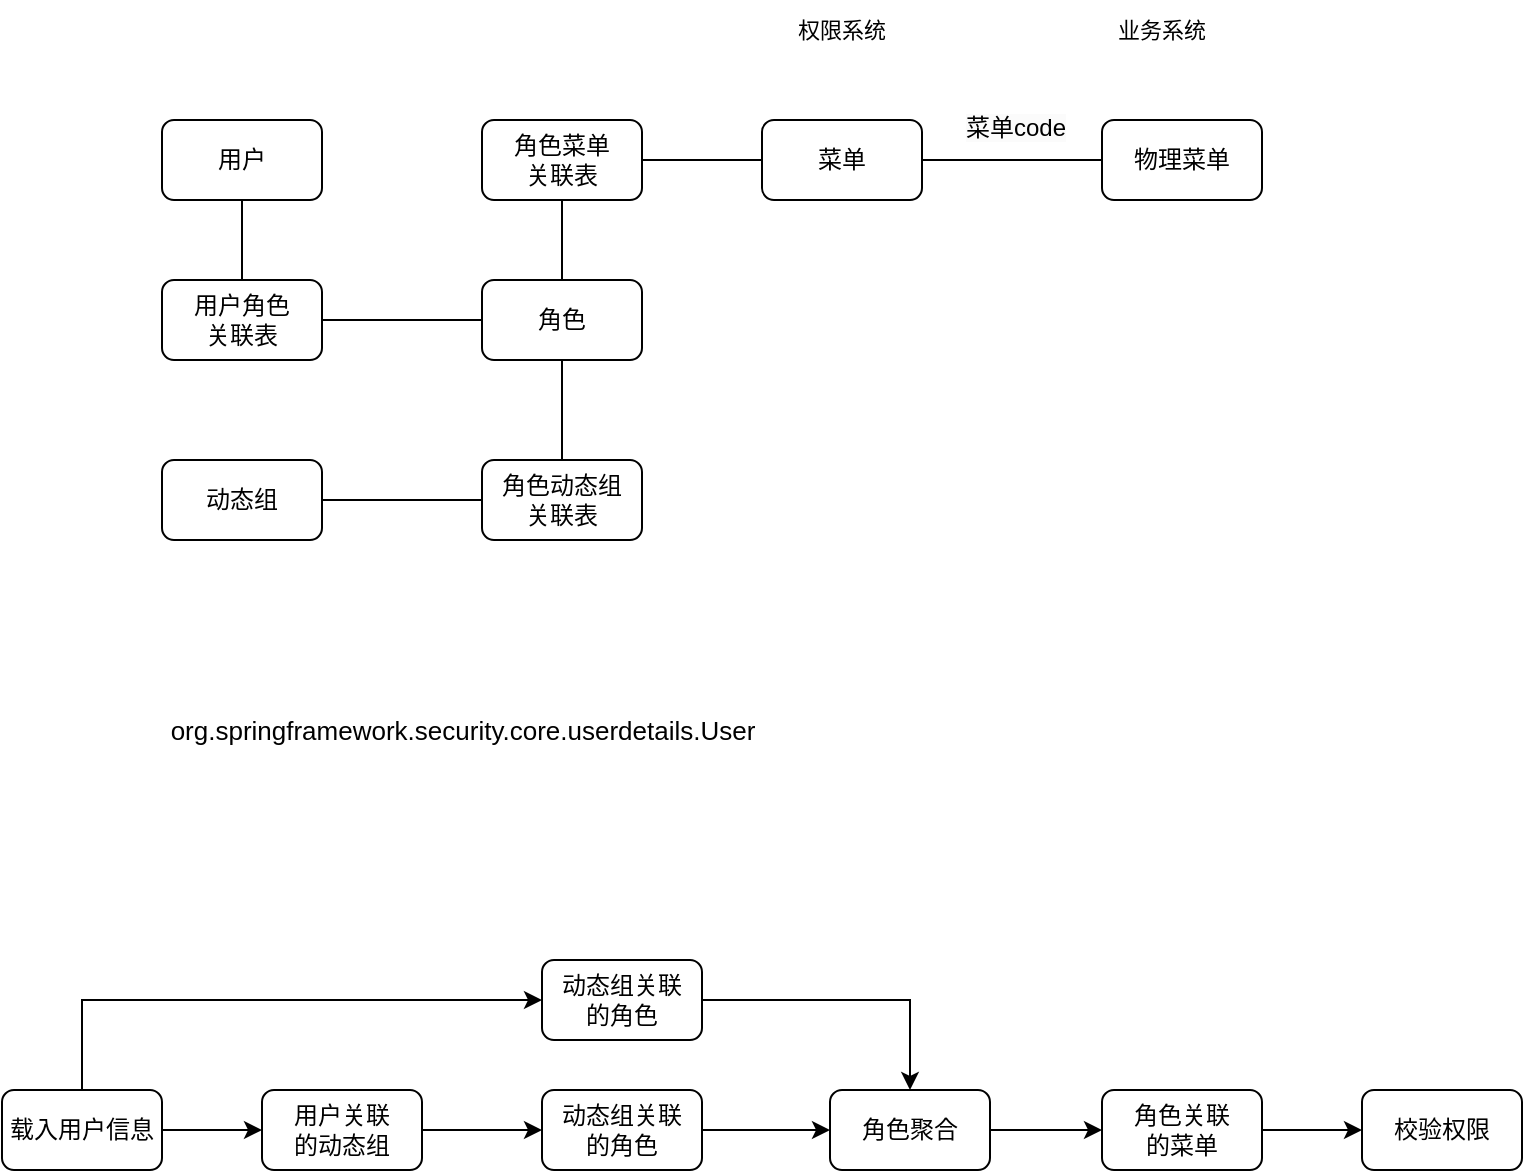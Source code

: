<mxfile version="24.7.8">
  <diagram name="Page-1" id="LKpJMUkqRbipSFp4o-rf">
    <mxGraphModel dx="1306" dy="835" grid="1" gridSize="10" guides="1" tooltips="1" connect="1" arrows="1" fold="1" page="1" pageScale="1" pageWidth="827" pageHeight="1169" math="0" shadow="0">
      <root>
        <mxCell id="0" />
        <mxCell id="1" parent="0" />
        <mxCell id="9fF-mX0wHtHAVdHUmGia-3" value="" style="edgeStyle=orthogonalEdgeStyle;rounded=0;orthogonalLoop=1;jettySize=auto;html=1;endArrow=none;endFill=0;" parent="1" source="9fF-mX0wHtHAVdHUmGia-1" target="9fF-mX0wHtHAVdHUmGia-2" edge="1">
          <mxGeometry relative="1" as="geometry" />
        </mxCell>
        <mxCell id="9fF-mX0wHtHAVdHUmGia-1" value="用户" style="rounded=1;whiteSpace=wrap;html=1;" parent="1" vertex="1">
          <mxGeometry x="80" y="80" width="80" height="40" as="geometry" />
        </mxCell>
        <mxCell id="9fF-mX0wHtHAVdHUmGia-5" value="" style="edgeStyle=orthogonalEdgeStyle;rounded=0;orthogonalLoop=1;jettySize=auto;html=1;endArrow=none;endFill=0;" parent="1" source="9fF-mX0wHtHAVdHUmGia-2" target="9fF-mX0wHtHAVdHUmGia-4" edge="1">
          <mxGeometry relative="1" as="geometry" />
        </mxCell>
        <mxCell id="9fF-mX0wHtHAVdHUmGia-2" value="用户角色&lt;br&gt;关联表" style="rounded=1;whiteSpace=wrap;html=1;" parent="1" vertex="1">
          <mxGeometry x="80" y="160" width="80" height="40" as="geometry" />
        </mxCell>
        <mxCell id="9fF-mX0wHtHAVdHUmGia-7" value="" style="edgeStyle=orthogonalEdgeStyle;shape=connector;rounded=0;orthogonalLoop=1;jettySize=auto;html=1;strokeColor=default;align=center;verticalAlign=middle;fontFamily=Helvetica;fontSize=11;fontColor=default;labelBackgroundColor=default;endArrow=none;endFill=0;" parent="1" source="9fF-mX0wHtHAVdHUmGia-4" target="9fF-mX0wHtHAVdHUmGia-6" edge="1">
          <mxGeometry relative="1" as="geometry" />
        </mxCell>
        <mxCell id="9fF-mX0wHtHAVdHUmGia-10" value="" style="edgeStyle=orthogonalEdgeStyle;shape=connector;rounded=0;orthogonalLoop=1;jettySize=auto;html=1;strokeColor=default;align=center;verticalAlign=middle;fontFamily=Helvetica;fontSize=11;fontColor=default;labelBackgroundColor=default;endArrow=none;endFill=0;" parent="1" source="9fF-mX0wHtHAVdHUmGia-4" target="9fF-mX0wHtHAVdHUmGia-2" edge="1">
          <mxGeometry relative="1" as="geometry" />
        </mxCell>
        <mxCell id="TPik0PLEabz_SIQZOe-N-2" value="" style="edgeStyle=orthogonalEdgeStyle;rounded=0;orthogonalLoop=1;jettySize=auto;html=1;endArrow=none;endFill=0;" edge="1" parent="1" source="9fF-mX0wHtHAVdHUmGia-4" target="TPik0PLEabz_SIQZOe-N-1">
          <mxGeometry relative="1" as="geometry" />
        </mxCell>
        <mxCell id="9fF-mX0wHtHAVdHUmGia-4" value="角色" style="rounded=1;whiteSpace=wrap;html=1;" parent="1" vertex="1">
          <mxGeometry x="240" y="160" width="80" height="40" as="geometry" />
        </mxCell>
        <mxCell id="9fF-mX0wHtHAVdHUmGia-9" value="" style="edgeStyle=orthogonalEdgeStyle;shape=connector;rounded=0;orthogonalLoop=1;jettySize=auto;html=1;strokeColor=default;align=center;verticalAlign=middle;fontFamily=Helvetica;fontSize=11;fontColor=default;labelBackgroundColor=default;endArrow=none;endFill=0;" parent="1" source="9fF-mX0wHtHAVdHUmGia-6" target="9fF-mX0wHtHAVdHUmGia-8" edge="1">
          <mxGeometry relative="1" as="geometry" />
        </mxCell>
        <mxCell id="9fF-mX0wHtHAVdHUmGia-6" value="角色菜单&lt;br&gt;关联表" style="rounded=1;whiteSpace=wrap;html=1;" parent="1" vertex="1">
          <mxGeometry x="240" y="80" width="80" height="40" as="geometry" />
        </mxCell>
        <mxCell id="9fF-mX0wHtHAVdHUmGia-12" value="" style="edgeStyle=orthogonalEdgeStyle;shape=connector;rounded=0;orthogonalLoop=1;jettySize=auto;html=1;strokeColor=default;align=center;verticalAlign=middle;fontFamily=Helvetica;fontSize=11;fontColor=default;labelBackgroundColor=default;endArrow=none;endFill=0;" parent="1" source="9fF-mX0wHtHAVdHUmGia-8" target="9fF-mX0wHtHAVdHUmGia-11" edge="1">
          <mxGeometry relative="1" as="geometry" />
        </mxCell>
        <mxCell id="9fF-mX0wHtHAVdHUmGia-8" value="菜单" style="rounded=1;whiteSpace=wrap;html=1;" parent="1" vertex="1">
          <mxGeometry x="380" y="80" width="80" height="40" as="geometry" />
        </mxCell>
        <mxCell id="9fF-mX0wHtHAVdHUmGia-11" value="物理菜单" style="rounded=1;whiteSpace=wrap;html=1;" parent="1" vertex="1">
          <mxGeometry x="550" y="80" width="80" height="40" as="geometry" />
        </mxCell>
        <mxCell id="9fF-mX0wHtHAVdHUmGia-13" value="权限系统" style="text;html=1;align=center;verticalAlign=middle;whiteSpace=wrap;rounded=0;fontFamily=Helvetica;fontSize=11;fontColor=default;labelBackgroundColor=default;" parent="1" vertex="1">
          <mxGeometry x="390" y="20" width="60" height="30" as="geometry" />
        </mxCell>
        <mxCell id="9fF-mX0wHtHAVdHUmGia-14" value="业务系统" style="text;html=1;align=center;verticalAlign=middle;whiteSpace=wrap;rounded=0;fontFamily=Helvetica;fontSize=11;fontColor=default;labelBackgroundColor=default;" parent="1" vertex="1">
          <mxGeometry x="550" y="20" width="60" height="30" as="geometry" />
        </mxCell>
        <mxCell id="9fF-mX0wHtHAVdHUmGia-15" value="&lt;span style=&quot;color: rgb(0, 0, 0); font-family: Helvetica; font-size: 12px; font-style: normal; font-variant-ligatures: normal; font-variant-caps: normal; font-weight: 400; letter-spacing: normal; orphans: 2; text-align: center; text-indent: 0px; text-transform: none; widows: 2; word-spacing: 0px; -webkit-text-stroke-width: 0px; white-space: normal; background-color: rgb(251, 251, 251); text-decoration-thickness: initial; text-decoration-style: initial; text-decoration-color: initial; display: inline !important; float: none;&quot;&gt;菜单code&lt;/span&gt;" style="text;whiteSpace=wrap;html=1;fontFamily=Helvetica;fontSize=11;fontColor=default;labelBackgroundColor=default;" parent="1" vertex="1">
          <mxGeometry x="480" y="70" width="60" height="40" as="geometry" />
        </mxCell>
        <mxCell id="9fF-mX0wHtHAVdHUmGia-17" value="&lt;font style=&quot;font-size: 13px;&quot;&gt;org.springframework.security.core.userdetails.User&lt;/font&gt;" style="text;html=1;align=center;verticalAlign=middle;resizable=0;points=[];autosize=1;strokeColor=none;fillColor=none;fontFamily=Helvetica;fontSize=11;fontColor=default;labelBackgroundColor=default;" parent="1" vertex="1">
          <mxGeometry x="70" y="370" width="320" height="30" as="geometry" />
        </mxCell>
        <mxCell id="TPik0PLEabz_SIQZOe-N-4" value="" style="edgeStyle=orthogonalEdgeStyle;shape=connector;rounded=0;orthogonalLoop=1;jettySize=auto;html=1;strokeColor=default;align=center;verticalAlign=middle;fontFamily=Helvetica;fontSize=11;fontColor=default;labelBackgroundColor=default;endArrow=none;endFill=0;" edge="1" parent="1" source="TPik0PLEabz_SIQZOe-N-1" target="TPik0PLEabz_SIQZOe-N-3">
          <mxGeometry relative="1" as="geometry" />
        </mxCell>
        <mxCell id="TPik0PLEabz_SIQZOe-N-1" value="角色动态组&lt;div&gt;关联表&lt;/div&gt;" style="rounded=1;whiteSpace=wrap;html=1;" vertex="1" parent="1">
          <mxGeometry x="240" y="250" width="80" height="40" as="geometry" />
        </mxCell>
        <mxCell id="TPik0PLEabz_SIQZOe-N-3" value="动态组" style="rounded=1;whiteSpace=wrap;html=1;" vertex="1" parent="1">
          <mxGeometry x="80" y="250" width="80" height="40" as="geometry" />
        </mxCell>
        <mxCell id="TPik0PLEabz_SIQZOe-N-8" value="" style="edgeStyle=orthogonalEdgeStyle;shape=connector;rounded=0;orthogonalLoop=1;jettySize=auto;html=1;strokeColor=default;align=center;verticalAlign=middle;fontFamily=Helvetica;fontSize=11;fontColor=default;labelBackgroundColor=default;endArrow=classic;endFill=1;" edge="1" parent="1" source="TPik0PLEabz_SIQZOe-N-6" target="TPik0PLEabz_SIQZOe-N-7">
          <mxGeometry relative="1" as="geometry" />
        </mxCell>
        <mxCell id="TPik0PLEabz_SIQZOe-N-20" style="edgeStyle=orthogonalEdgeStyle;shape=connector;rounded=0;orthogonalLoop=1;jettySize=auto;html=1;entryX=0;entryY=0.5;entryDx=0;entryDy=0;strokeColor=default;align=center;verticalAlign=middle;fontFamily=Helvetica;fontSize=11;fontColor=default;labelBackgroundColor=default;endArrow=classic;endFill=1;" edge="1" parent="1" source="TPik0PLEabz_SIQZOe-N-6" target="TPik0PLEabz_SIQZOe-N-19">
          <mxGeometry relative="1" as="geometry">
            <Array as="points">
              <mxPoint x="40" y="520" />
            </Array>
          </mxGeometry>
        </mxCell>
        <mxCell id="TPik0PLEabz_SIQZOe-N-6" value="载入用户信息" style="rounded=1;whiteSpace=wrap;html=1;" vertex="1" parent="1">
          <mxGeometry y="565" width="80" height="40" as="geometry" />
        </mxCell>
        <mxCell id="TPik0PLEabz_SIQZOe-N-10" value="" style="edgeStyle=orthogonalEdgeStyle;shape=connector;rounded=0;orthogonalLoop=1;jettySize=auto;html=1;strokeColor=default;align=center;verticalAlign=middle;fontFamily=Helvetica;fontSize=11;fontColor=default;labelBackgroundColor=default;endArrow=classic;endFill=1;" edge="1" parent="1" source="TPik0PLEabz_SIQZOe-N-7" target="TPik0PLEabz_SIQZOe-N-9">
          <mxGeometry relative="1" as="geometry" />
        </mxCell>
        <mxCell id="TPik0PLEabz_SIQZOe-N-7" value="用户关联&lt;br&gt;的动态组" style="rounded=1;whiteSpace=wrap;html=1;" vertex="1" parent="1">
          <mxGeometry x="130" y="565" width="80" height="40" as="geometry" />
        </mxCell>
        <mxCell id="TPik0PLEabz_SIQZOe-N-18" value="" style="edgeStyle=orthogonalEdgeStyle;shape=connector;rounded=0;orthogonalLoop=1;jettySize=auto;html=1;strokeColor=default;align=center;verticalAlign=middle;fontFamily=Helvetica;fontSize=11;fontColor=default;labelBackgroundColor=default;endArrow=classic;endFill=1;" edge="1" parent="1" source="TPik0PLEabz_SIQZOe-N-9" target="TPik0PLEabz_SIQZOe-N-17">
          <mxGeometry relative="1" as="geometry" />
        </mxCell>
        <mxCell id="TPik0PLEabz_SIQZOe-N-9" value="动态组关联&lt;br&gt;的角色" style="rounded=1;whiteSpace=wrap;html=1;" vertex="1" parent="1">
          <mxGeometry x="270" y="565" width="80" height="40" as="geometry" />
        </mxCell>
        <mxCell id="TPik0PLEabz_SIQZOe-N-23" value="" style="edgeStyle=orthogonalEdgeStyle;shape=connector;rounded=0;orthogonalLoop=1;jettySize=auto;html=1;strokeColor=default;align=center;verticalAlign=middle;fontFamily=Helvetica;fontSize=11;fontColor=default;labelBackgroundColor=default;endArrow=classic;endFill=1;" edge="1" parent="1" source="TPik0PLEabz_SIQZOe-N-17" target="TPik0PLEabz_SIQZOe-N-22">
          <mxGeometry relative="1" as="geometry" />
        </mxCell>
        <mxCell id="TPik0PLEabz_SIQZOe-N-17" value="角色聚合" style="rounded=1;whiteSpace=wrap;html=1;" vertex="1" parent="1">
          <mxGeometry x="414" y="565" width="80" height="40" as="geometry" />
        </mxCell>
        <mxCell id="TPik0PLEabz_SIQZOe-N-21" style="edgeStyle=orthogonalEdgeStyle;shape=connector;rounded=0;orthogonalLoop=1;jettySize=auto;html=1;strokeColor=default;align=center;verticalAlign=middle;fontFamily=Helvetica;fontSize=11;fontColor=default;labelBackgroundColor=default;endArrow=classic;endFill=1;" edge="1" parent="1" source="TPik0PLEabz_SIQZOe-N-19" target="TPik0PLEabz_SIQZOe-N-17">
          <mxGeometry relative="1" as="geometry" />
        </mxCell>
        <mxCell id="TPik0PLEabz_SIQZOe-N-19" value="动态组关联&lt;br&gt;的角色" style="rounded=1;whiteSpace=wrap;html=1;" vertex="1" parent="1">
          <mxGeometry x="270" y="500" width="80" height="40" as="geometry" />
        </mxCell>
        <mxCell id="TPik0PLEabz_SIQZOe-N-25" value="" style="edgeStyle=orthogonalEdgeStyle;shape=connector;rounded=0;orthogonalLoop=1;jettySize=auto;html=1;strokeColor=default;align=center;verticalAlign=middle;fontFamily=Helvetica;fontSize=11;fontColor=default;labelBackgroundColor=default;endArrow=classic;endFill=1;" edge="1" parent="1" source="TPik0PLEabz_SIQZOe-N-22" target="TPik0PLEabz_SIQZOe-N-24">
          <mxGeometry relative="1" as="geometry" />
        </mxCell>
        <mxCell id="TPik0PLEabz_SIQZOe-N-22" value="角色关联&lt;div&gt;的菜单&lt;/div&gt;" style="rounded=1;whiteSpace=wrap;html=1;" vertex="1" parent="1">
          <mxGeometry x="550" y="565" width="80" height="40" as="geometry" />
        </mxCell>
        <mxCell id="TPik0PLEabz_SIQZOe-N-24" value="校验权限" style="rounded=1;whiteSpace=wrap;html=1;" vertex="1" parent="1">
          <mxGeometry x="680" y="565" width="80" height="40" as="geometry" />
        </mxCell>
      </root>
    </mxGraphModel>
  </diagram>
</mxfile>

